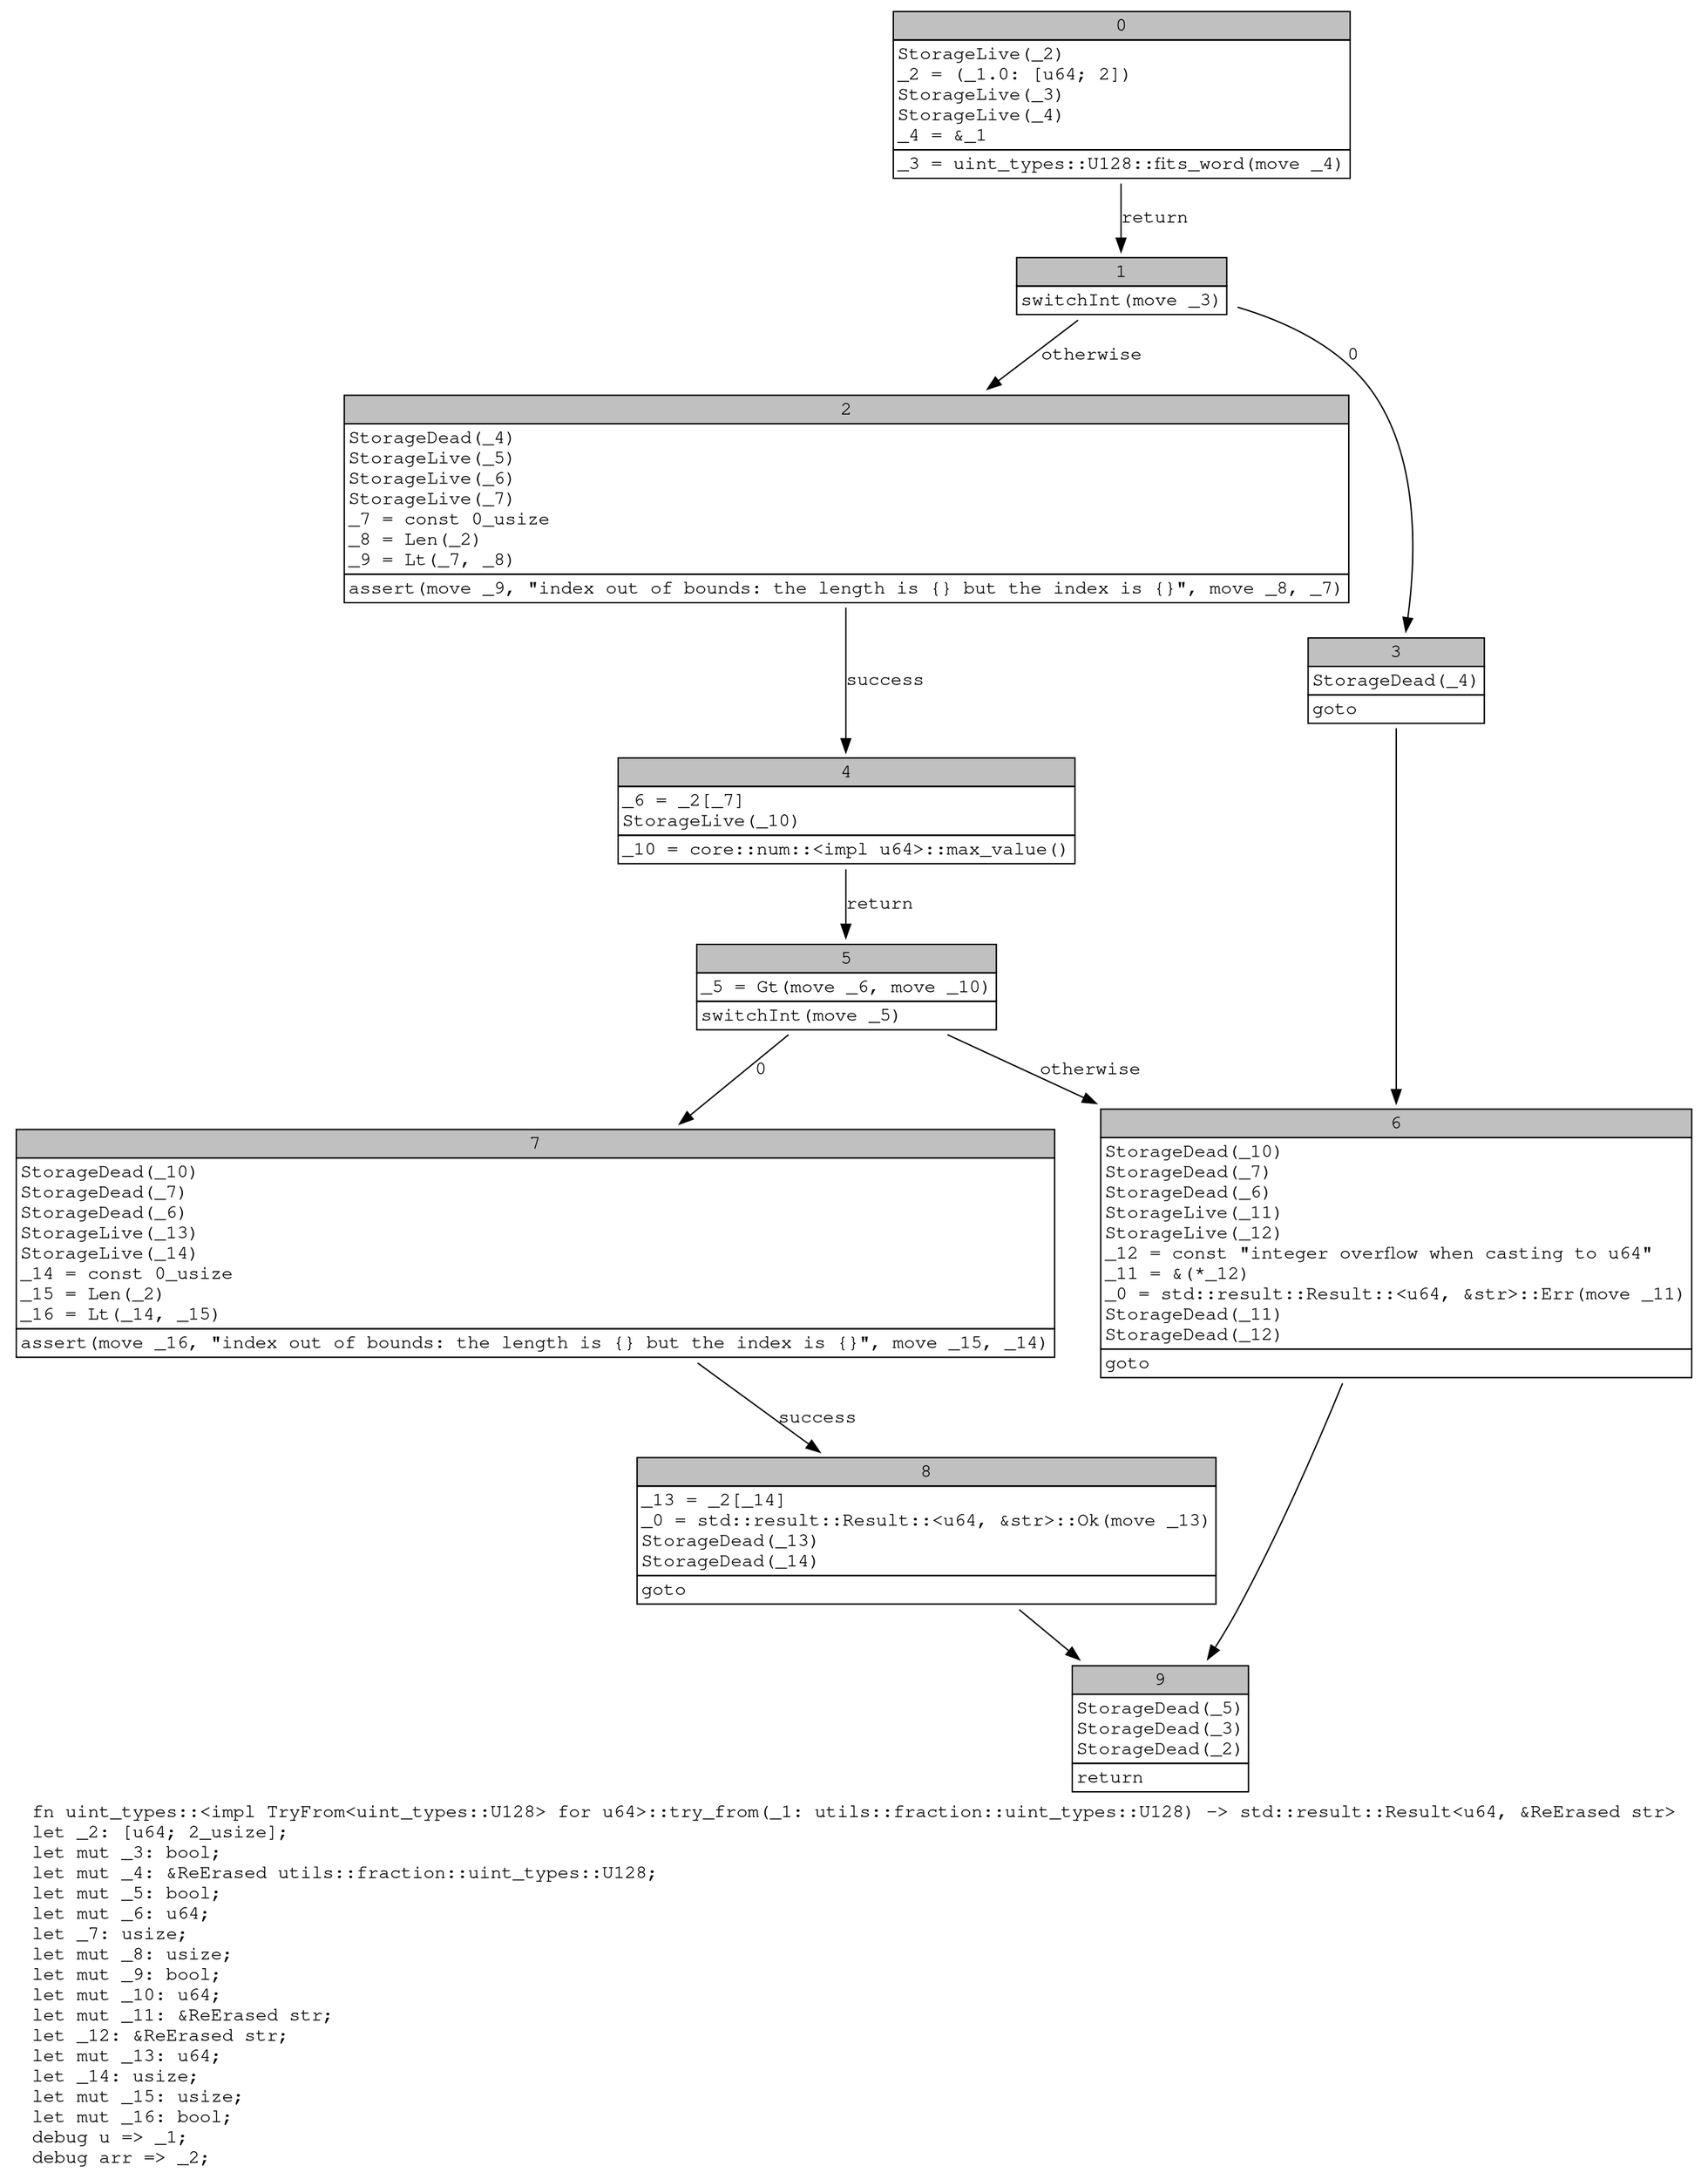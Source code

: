 digraph Mir_0_12157 {
    graph [fontname="Courier, monospace"];
    node [fontname="Courier, monospace"];
    edge [fontname="Courier, monospace"];
    label=<fn uint_types::&lt;impl TryFrom&lt;uint_types::U128&gt; for u64&gt;::try_from(_1: utils::fraction::uint_types::U128) -&gt; std::result::Result&lt;u64, &amp;ReErased str&gt;<br align="left"/>let _2: [u64; 2_usize];<br align="left"/>let mut _3: bool;<br align="left"/>let mut _4: &amp;ReErased utils::fraction::uint_types::U128;<br align="left"/>let mut _5: bool;<br align="left"/>let mut _6: u64;<br align="left"/>let _7: usize;<br align="left"/>let mut _8: usize;<br align="left"/>let mut _9: bool;<br align="left"/>let mut _10: u64;<br align="left"/>let mut _11: &amp;ReErased str;<br align="left"/>let _12: &amp;ReErased str;<br align="left"/>let mut _13: u64;<br align="left"/>let _14: usize;<br align="left"/>let mut _15: usize;<br align="left"/>let mut _16: bool;<br align="left"/>debug u =&gt; _1;<br align="left"/>debug arr =&gt; _2;<br align="left"/>>;
    bb0__0_12157 [shape="none", label=<<table border="0" cellborder="1" cellspacing="0"><tr><td bgcolor="gray" align="center" colspan="1">0</td></tr><tr><td align="left" balign="left">StorageLive(_2)<br/>_2 = (_1.0: [u64; 2])<br/>StorageLive(_3)<br/>StorageLive(_4)<br/>_4 = &amp;_1<br/></td></tr><tr><td align="left">_3 = uint_types::U128::fits_word(move _4)</td></tr></table>>];
    bb1__0_12157 [shape="none", label=<<table border="0" cellborder="1" cellspacing="0"><tr><td bgcolor="gray" align="center" colspan="1">1</td></tr><tr><td align="left">switchInt(move _3)</td></tr></table>>];
    bb2__0_12157 [shape="none", label=<<table border="0" cellborder="1" cellspacing="0"><tr><td bgcolor="gray" align="center" colspan="1">2</td></tr><tr><td align="left" balign="left">StorageDead(_4)<br/>StorageLive(_5)<br/>StorageLive(_6)<br/>StorageLive(_7)<br/>_7 = const 0_usize<br/>_8 = Len(_2)<br/>_9 = Lt(_7, _8)<br/></td></tr><tr><td align="left">assert(move _9, &quot;index out of bounds: the length is {} but the index is {}&quot;, move _8, _7)</td></tr></table>>];
    bb3__0_12157 [shape="none", label=<<table border="0" cellborder="1" cellspacing="0"><tr><td bgcolor="gray" align="center" colspan="1">3</td></tr><tr><td align="left" balign="left">StorageDead(_4)<br/></td></tr><tr><td align="left">goto</td></tr></table>>];
    bb4__0_12157 [shape="none", label=<<table border="0" cellborder="1" cellspacing="0"><tr><td bgcolor="gray" align="center" colspan="1">4</td></tr><tr><td align="left" balign="left">_6 = _2[_7]<br/>StorageLive(_10)<br/></td></tr><tr><td align="left">_10 = core::num::&lt;impl u64&gt;::max_value()</td></tr></table>>];
    bb5__0_12157 [shape="none", label=<<table border="0" cellborder="1" cellspacing="0"><tr><td bgcolor="gray" align="center" colspan="1">5</td></tr><tr><td align="left" balign="left">_5 = Gt(move _6, move _10)<br/></td></tr><tr><td align="left">switchInt(move _5)</td></tr></table>>];
    bb6__0_12157 [shape="none", label=<<table border="0" cellborder="1" cellspacing="0"><tr><td bgcolor="gray" align="center" colspan="1">6</td></tr><tr><td align="left" balign="left">StorageDead(_10)<br/>StorageDead(_7)<br/>StorageDead(_6)<br/>StorageLive(_11)<br/>StorageLive(_12)<br/>_12 = const &quot;integer overflow when casting to u64&quot;<br/>_11 = &amp;(*_12)<br/>_0 = std::result::Result::&lt;u64, &amp;str&gt;::Err(move _11)<br/>StorageDead(_11)<br/>StorageDead(_12)<br/></td></tr><tr><td align="left">goto</td></tr></table>>];
    bb7__0_12157 [shape="none", label=<<table border="0" cellborder="1" cellspacing="0"><tr><td bgcolor="gray" align="center" colspan="1">7</td></tr><tr><td align="left" balign="left">StorageDead(_10)<br/>StorageDead(_7)<br/>StorageDead(_6)<br/>StorageLive(_13)<br/>StorageLive(_14)<br/>_14 = const 0_usize<br/>_15 = Len(_2)<br/>_16 = Lt(_14, _15)<br/></td></tr><tr><td align="left">assert(move _16, &quot;index out of bounds: the length is {} but the index is {}&quot;, move _15, _14)</td></tr></table>>];
    bb8__0_12157 [shape="none", label=<<table border="0" cellborder="1" cellspacing="0"><tr><td bgcolor="gray" align="center" colspan="1">8</td></tr><tr><td align="left" balign="left">_13 = _2[_14]<br/>_0 = std::result::Result::&lt;u64, &amp;str&gt;::Ok(move _13)<br/>StorageDead(_13)<br/>StorageDead(_14)<br/></td></tr><tr><td align="left">goto</td></tr></table>>];
    bb9__0_12157 [shape="none", label=<<table border="0" cellborder="1" cellspacing="0"><tr><td bgcolor="gray" align="center" colspan="1">9</td></tr><tr><td align="left" balign="left">StorageDead(_5)<br/>StorageDead(_3)<br/>StorageDead(_2)<br/></td></tr><tr><td align="left">return</td></tr></table>>];
    bb0__0_12157 -> bb1__0_12157 [label="return"];
    bb1__0_12157 -> bb3__0_12157 [label="0"];
    bb1__0_12157 -> bb2__0_12157 [label="otherwise"];
    bb2__0_12157 -> bb4__0_12157 [label="success"];
    bb3__0_12157 -> bb6__0_12157 [label=""];
    bb4__0_12157 -> bb5__0_12157 [label="return"];
    bb5__0_12157 -> bb7__0_12157 [label="0"];
    bb5__0_12157 -> bb6__0_12157 [label="otherwise"];
    bb6__0_12157 -> bb9__0_12157 [label=""];
    bb7__0_12157 -> bb8__0_12157 [label="success"];
    bb8__0_12157 -> bb9__0_12157 [label=""];
}
